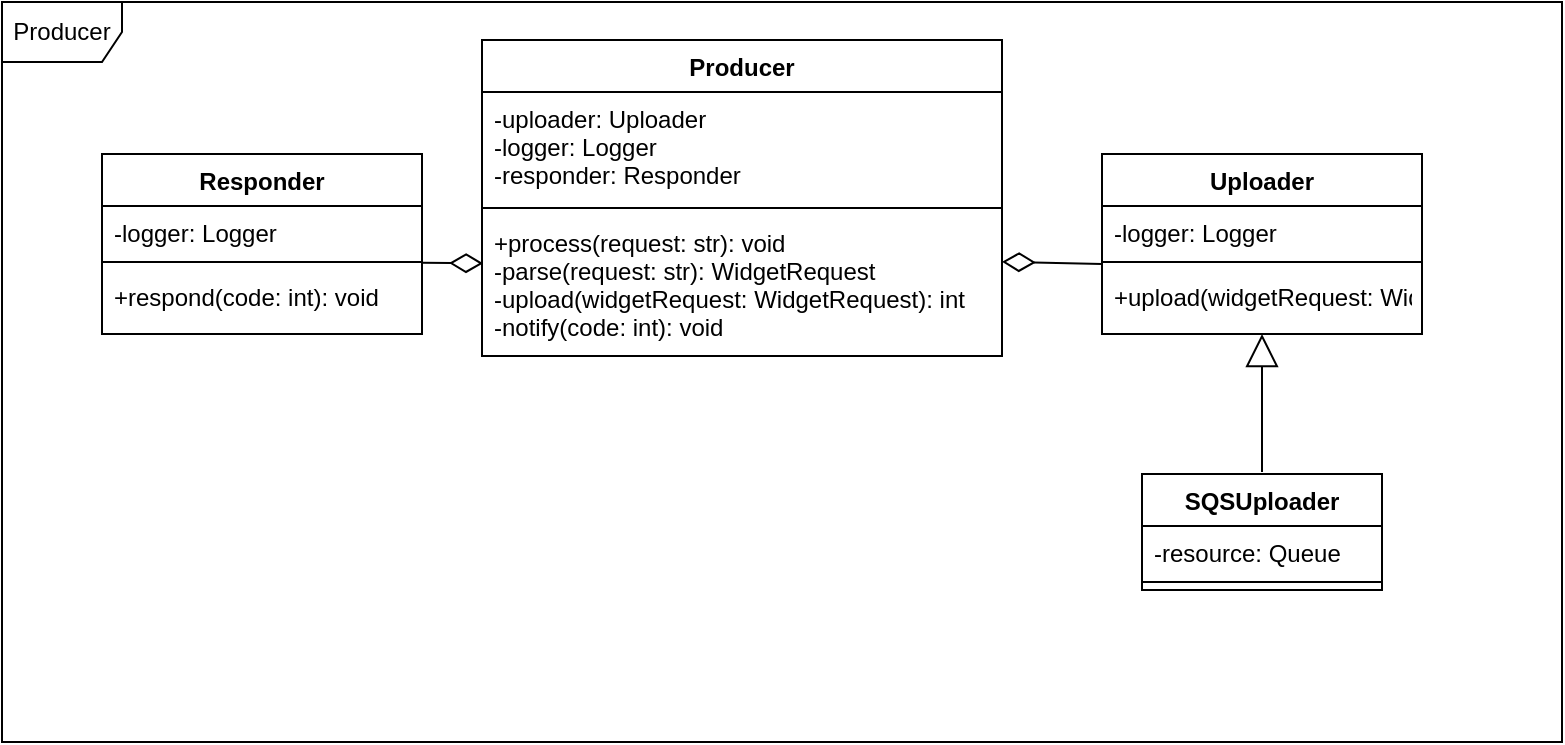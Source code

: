 <mxfile version="20.5.3" type="device"><diagram id="IM-b6QZ6YOrg5HHIMwWC" name="Page-1"><mxGraphModel dx="1178" dy="609" grid="1" gridSize="10" guides="1" tooltips="1" connect="1" arrows="1" fold="1" page="1" pageScale="1" pageWidth="850" pageHeight="1100" math="0" shadow="0"><root><mxCell id="0"/><mxCell id="1" parent="0"/><mxCell id="aCquQiog_7JvAqWmTggJ-1" value="Producer" style="shape=umlFrame;whiteSpace=wrap;html=1;" vertex="1" parent="1"><mxGeometry x="50" y="365" width="780" height="370" as="geometry"/></mxCell><mxCell id="aCquQiog_7JvAqWmTggJ-2" value="Producer" style="swimlane;fontStyle=1;align=center;verticalAlign=top;childLayout=stackLayout;horizontal=1;startSize=26;horizontalStack=0;resizeParent=1;resizeParentMax=0;resizeLast=0;collapsible=1;marginBottom=0;" vertex="1" parent="1"><mxGeometry x="290" y="384" width="260" height="158" as="geometry"/></mxCell><mxCell id="aCquQiog_7JvAqWmTggJ-3" value="-uploader: Uploader&#10;-logger: Logger&#10;-responder: Responder" style="text;strokeColor=none;fillColor=none;align=left;verticalAlign=top;spacingLeft=4;spacingRight=4;overflow=hidden;rotatable=0;points=[[0,0.5],[1,0.5]];portConstraint=eastwest;" vertex="1" parent="aCquQiog_7JvAqWmTggJ-2"><mxGeometry y="26" width="260" height="54" as="geometry"/></mxCell><mxCell id="aCquQiog_7JvAqWmTggJ-4" value="" style="line;strokeWidth=1;fillColor=none;align=left;verticalAlign=middle;spacingTop=-1;spacingLeft=3;spacingRight=3;rotatable=0;labelPosition=right;points=[];portConstraint=eastwest;strokeColor=inherit;" vertex="1" parent="aCquQiog_7JvAqWmTggJ-2"><mxGeometry y="80" width="260" height="8" as="geometry"/></mxCell><mxCell id="aCquQiog_7JvAqWmTggJ-5" value="+process(request: str): void&#10;-parse(request: str): WidgetRequest &#10;-upload(widgetRequest: WidgetRequest): int&#10;-notify(code: int): void&#10;" style="text;strokeColor=none;fillColor=none;align=left;verticalAlign=top;spacingLeft=4;spacingRight=4;overflow=hidden;rotatable=0;points=[[0,0.5],[1,0.5]];portConstraint=eastwest;" vertex="1" parent="aCquQiog_7JvAqWmTggJ-2"><mxGeometry y="88" width="260" height="70" as="geometry"/></mxCell><mxCell id="aCquQiog_7JvAqWmTggJ-6" value="Uploader" style="swimlane;fontStyle=1;align=center;verticalAlign=top;childLayout=stackLayout;horizontal=1;startSize=26;horizontalStack=0;resizeParent=1;resizeParentMax=0;resizeLast=0;collapsible=1;marginBottom=0;" vertex="1" parent="1"><mxGeometry x="600" y="441" width="160" height="90" as="geometry"/></mxCell><mxCell id="aCquQiog_7JvAqWmTggJ-7" value="-logger: Logger" style="text;strokeColor=none;fillColor=none;align=left;verticalAlign=top;spacingLeft=4;spacingRight=4;overflow=hidden;rotatable=0;points=[[0,0.5],[1,0.5]];portConstraint=eastwest;" vertex="1" parent="aCquQiog_7JvAqWmTggJ-6"><mxGeometry y="26" width="160" height="24" as="geometry"/></mxCell><mxCell id="aCquQiog_7JvAqWmTggJ-8" value="" style="line;strokeWidth=1;fillColor=none;align=left;verticalAlign=middle;spacingTop=-1;spacingLeft=3;spacingRight=3;rotatable=0;labelPosition=right;points=[];portConstraint=eastwest;strokeColor=inherit;" vertex="1" parent="aCquQiog_7JvAqWmTggJ-6"><mxGeometry y="50" width="160" height="8" as="geometry"/></mxCell><mxCell id="aCquQiog_7JvAqWmTggJ-9" value="+upload(widgetRequest: WidgetRequest)&#10;" style="text;strokeColor=none;fillColor=none;align=left;verticalAlign=top;spacingLeft=4;spacingRight=4;overflow=hidden;rotatable=0;points=[[0,0.5],[1,0.5]];portConstraint=eastwest;" vertex="1" parent="aCquQiog_7JvAqWmTggJ-6"><mxGeometry y="58" width="160" height="32" as="geometry"/></mxCell><mxCell id="aCquQiog_7JvAqWmTggJ-13" value="SQSUploader" style="swimlane;fontStyle=1;align=center;verticalAlign=top;childLayout=stackLayout;horizontal=1;startSize=26;horizontalStack=0;resizeParent=1;resizeParentMax=0;resizeLast=0;collapsible=1;marginBottom=0;" vertex="1" parent="1"><mxGeometry x="620" y="601" width="120" height="58" as="geometry"/></mxCell><mxCell id="aCquQiog_7JvAqWmTggJ-14" value="-resource: Queue" style="text;strokeColor=none;fillColor=none;align=left;verticalAlign=top;spacingLeft=4;spacingRight=4;overflow=hidden;rotatable=0;points=[[0,0.5],[1,0.5]];portConstraint=eastwest;" vertex="1" parent="aCquQiog_7JvAqWmTggJ-13"><mxGeometry y="26" width="120" height="24" as="geometry"/></mxCell><mxCell id="aCquQiog_7JvAqWmTggJ-15" value="" style="line;strokeWidth=1;fillColor=none;align=left;verticalAlign=middle;spacingTop=-1;spacingLeft=3;spacingRight=3;rotatable=0;labelPosition=right;points=[];portConstraint=eastwest;strokeColor=inherit;" vertex="1" parent="aCquQiog_7JvAqWmTggJ-13"><mxGeometry y="50" width="120" height="8" as="geometry"/></mxCell><mxCell id="aCquQiog_7JvAqWmTggJ-24" value="" style="endArrow=diamondThin;html=1;rounded=0;strokeColor=default;endFill=0;entryX=1;entryY=0.327;entryDx=0;entryDy=0;entryPerimeter=0;endSize=14;exitX=0;exitY=0.625;exitDx=0;exitDy=0;exitPerimeter=0;" edge="1" parent="1" source="aCquQiog_7JvAqWmTggJ-8" target="aCquQiog_7JvAqWmTggJ-5"><mxGeometry width="50" height="50" relative="1" as="geometry"><mxPoint x="560" y="500" as="sourcePoint"/><mxPoint x="500" y="550.006" as="targetPoint"/></mxGeometry></mxCell><mxCell id="aCquQiog_7JvAqWmTggJ-25" value="" style="endArrow=block;html=1;rounded=0;strokeColor=default;endSize=14;endFill=0;" edge="1" parent="1" target="aCquQiog_7JvAqWmTggJ-9"><mxGeometry width="50" height="50" relative="1" as="geometry"><mxPoint x="680" y="596" as="sourcePoint"/><mxPoint x="680" y="576" as="targetPoint"/><Array as="points"><mxPoint x="680" y="600"/><mxPoint x="680" y="596"/></Array></mxGeometry></mxCell><mxCell id="aCquQiog_7JvAqWmTggJ-32" value="Responder" style="swimlane;fontStyle=1;align=center;verticalAlign=top;childLayout=stackLayout;horizontal=1;startSize=26;horizontalStack=0;resizeParent=1;resizeParentMax=0;resizeLast=0;collapsible=1;marginBottom=0;" vertex="1" parent="1"><mxGeometry x="100" y="441" width="160" height="90" as="geometry"/></mxCell><mxCell id="aCquQiog_7JvAqWmTggJ-33" value="-logger: Logger" style="text;strokeColor=none;fillColor=none;align=left;verticalAlign=top;spacingLeft=4;spacingRight=4;overflow=hidden;rotatable=0;points=[[0,0.5],[1,0.5]];portConstraint=eastwest;" vertex="1" parent="aCquQiog_7JvAqWmTggJ-32"><mxGeometry y="26" width="160" height="24" as="geometry"/></mxCell><mxCell id="aCquQiog_7JvAqWmTggJ-34" value="" style="line;strokeWidth=1;fillColor=none;align=left;verticalAlign=middle;spacingTop=-1;spacingLeft=3;spacingRight=3;rotatable=0;labelPosition=right;points=[];portConstraint=eastwest;strokeColor=inherit;" vertex="1" parent="aCquQiog_7JvAqWmTggJ-32"><mxGeometry y="50" width="160" height="8" as="geometry"/></mxCell><mxCell id="aCquQiog_7JvAqWmTggJ-35" value="+respond(code: int): void" style="text;strokeColor=none;fillColor=none;align=left;verticalAlign=top;spacingLeft=4;spacingRight=4;overflow=hidden;rotatable=0;points=[[0,0.5],[1,0.5]];portConstraint=eastwest;" vertex="1" parent="aCquQiog_7JvAqWmTggJ-32"><mxGeometry y="58" width="160" height="32" as="geometry"/></mxCell><mxCell id="aCquQiog_7JvAqWmTggJ-36" value="" style="endArrow=diamondThin;html=1;rounded=0;strokeColor=default;endFill=0;endSize=14;exitX=0.999;exitY=0.548;exitDx=0;exitDy=0;exitPerimeter=0;entryX=0.002;entryY=0.338;entryDx=0;entryDy=0;entryPerimeter=0;" edge="1" parent="1" source="aCquQiog_7JvAqWmTggJ-34" target="aCquQiog_7JvAqWmTggJ-5"><mxGeometry width="50" height="50" relative="1" as="geometry"><mxPoint x="270" y="581" as="sourcePoint"/><mxPoint x="220" y="580.004" as="targetPoint"/></mxGeometry></mxCell></root></mxGraphModel></diagram></mxfile>